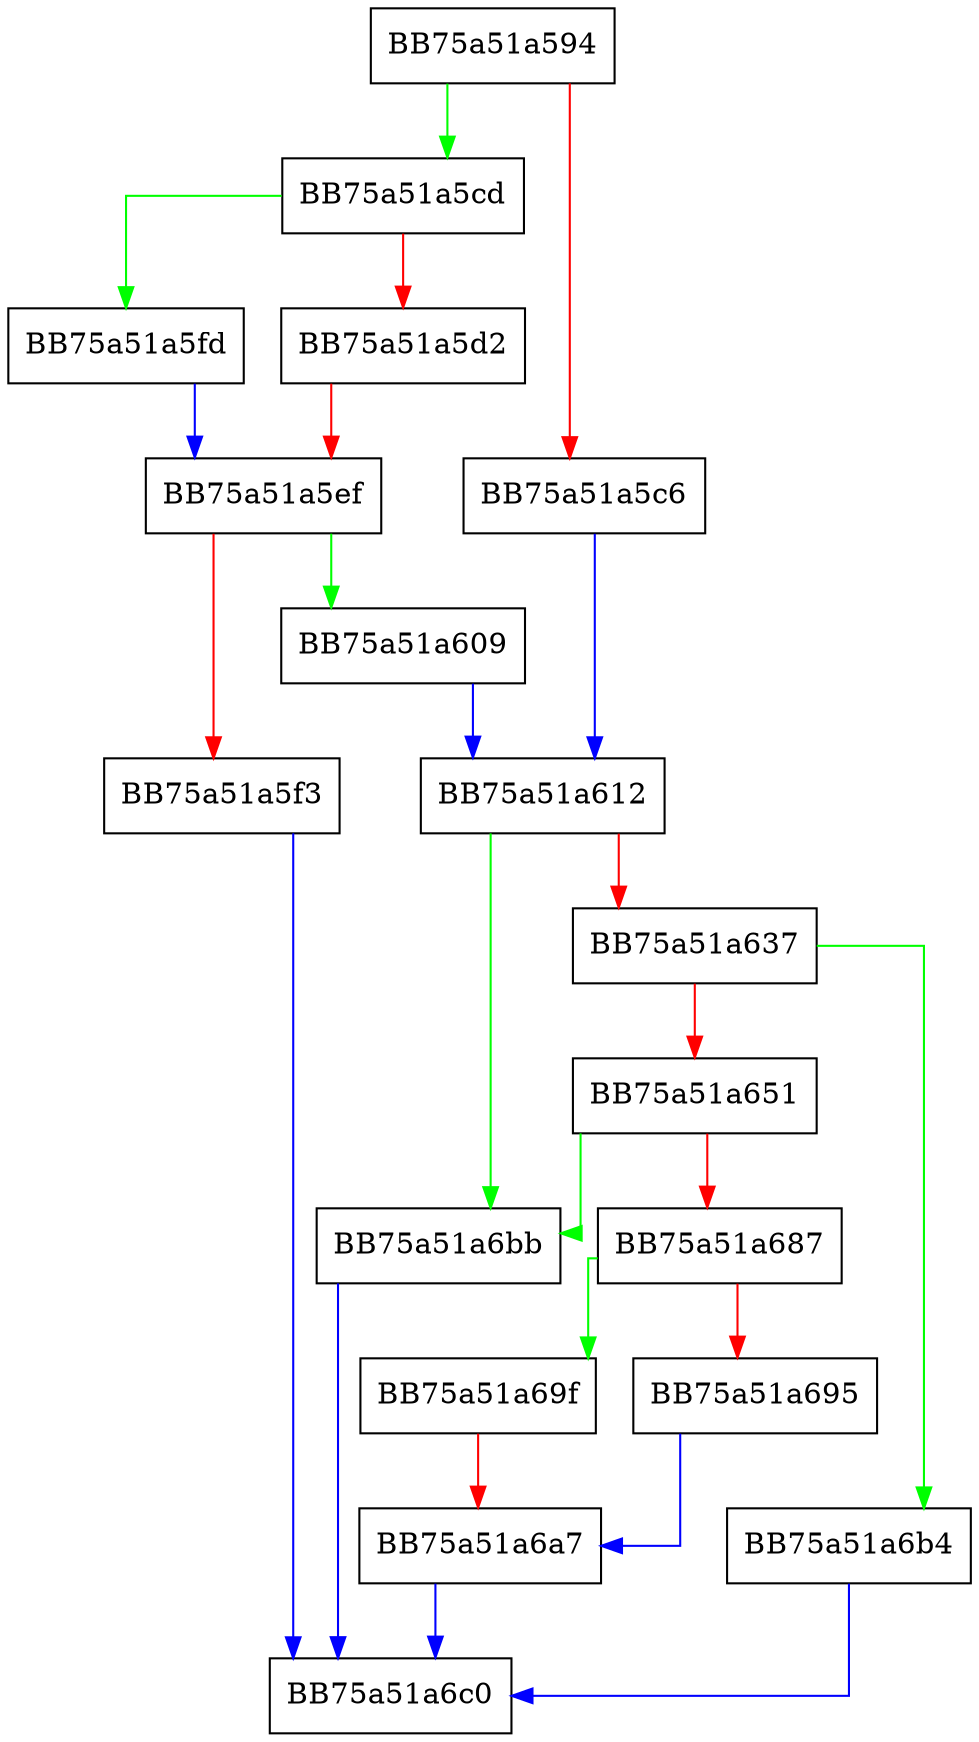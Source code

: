 digraph Create_System_Type {
  node [shape="box"];
  graph [splines=ortho];
  BB75a51a594 -> BB75a51a5cd [color="green"];
  BB75a51a594 -> BB75a51a5c6 [color="red"];
  BB75a51a5c6 -> BB75a51a612 [color="blue"];
  BB75a51a5cd -> BB75a51a5fd [color="green"];
  BB75a51a5cd -> BB75a51a5d2 [color="red"];
  BB75a51a5d2 -> BB75a51a5ef [color="red"];
  BB75a51a5ef -> BB75a51a609 [color="green"];
  BB75a51a5ef -> BB75a51a5f3 [color="red"];
  BB75a51a5f3 -> BB75a51a6c0 [color="blue"];
  BB75a51a5fd -> BB75a51a5ef [color="blue"];
  BB75a51a609 -> BB75a51a612 [color="blue"];
  BB75a51a612 -> BB75a51a6bb [color="green"];
  BB75a51a612 -> BB75a51a637 [color="red"];
  BB75a51a637 -> BB75a51a6b4 [color="green"];
  BB75a51a637 -> BB75a51a651 [color="red"];
  BB75a51a651 -> BB75a51a6bb [color="green"];
  BB75a51a651 -> BB75a51a687 [color="red"];
  BB75a51a687 -> BB75a51a69f [color="green"];
  BB75a51a687 -> BB75a51a695 [color="red"];
  BB75a51a695 -> BB75a51a6a7 [color="blue"];
  BB75a51a69f -> BB75a51a6a7 [color="red"];
  BB75a51a6a7 -> BB75a51a6c0 [color="blue"];
  BB75a51a6b4 -> BB75a51a6c0 [color="blue"];
  BB75a51a6bb -> BB75a51a6c0 [color="blue"];
}